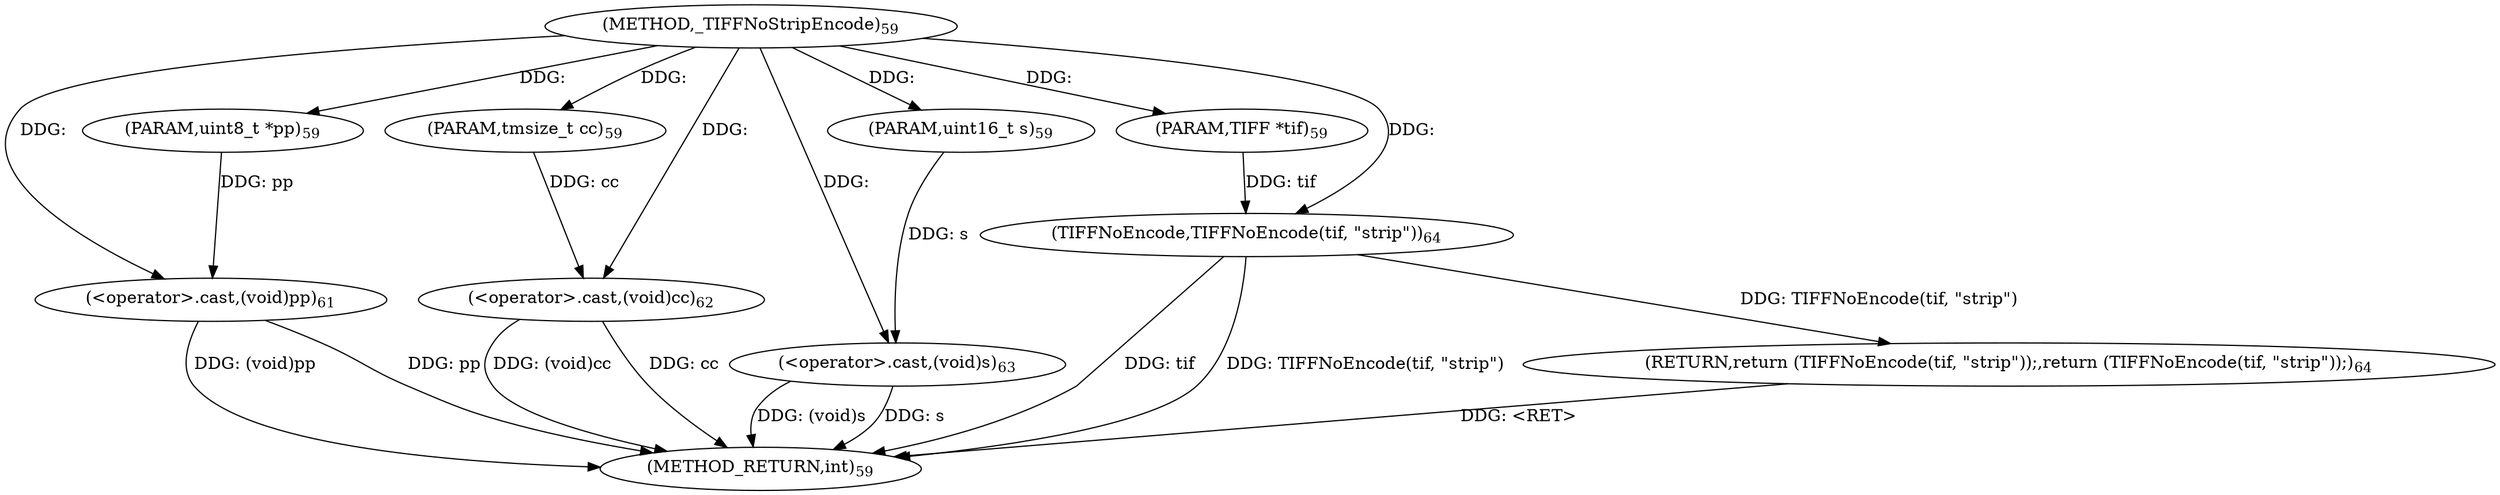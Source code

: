 digraph "_TIFFNoStripEncode" {  
"1759" [label = <(METHOD,_TIFFNoStripEncode)<SUB>59</SUB>> ]
"1778" [label = <(METHOD_RETURN,int)<SUB>59</SUB>> ]
"1760" [label = <(PARAM,TIFF *tif)<SUB>59</SUB>> ]
"1761" [label = <(PARAM,uint8_t *pp)<SUB>59</SUB>> ]
"1762" [label = <(PARAM,tmsize_t cc)<SUB>59</SUB>> ]
"1763" [label = <(PARAM,uint16_t s)<SUB>59</SUB>> ]
"1765" [label = <(&lt;operator&gt;.cast,(void)pp)<SUB>61</SUB>> ]
"1768" [label = <(&lt;operator&gt;.cast,(void)cc)<SUB>62</SUB>> ]
"1771" [label = <(&lt;operator&gt;.cast,(void)s)<SUB>63</SUB>> ]
"1774" [label = <(RETURN,return (TIFFNoEncode(tif, &quot;strip&quot;));,return (TIFFNoEncode(tif, &quot;strip&quot;));)<SUB>64</SUB>> ]
"1775" [label = <(TIFFNoEncode,TIFFNoEncode(tif, &quot;strip&quot;))<SUB>64</SUB>> ]
  "1774" -> "1778"  [ label = "DDG: &lt;RET&gt;"] 
  "1765" -> "1778"  [ label = "DDG: pp"] 
  "1765" -> "1778"  [ label = "DDG: (void)pp"] 
  "1768" -> "1778"  [ label = "DDG: cc"] 
  "1768" -> "1778"  [ label = "DDG: (void)cc"] 
  "1771" -> "1778"  [ label = "DDG: s"] 
  "1771" -> "1778"  [ label = "DDG: (void)s"] 
  "1775" -> "1778"  [ label = "DDG: tif"] 
  "1775" -> "1778"  [ label = "DDG: TIFFNoEncode(tif, &quot;strip&quot;)"] 
  "1759" -> "1760"  [ label = "DDG: "] 
  "1759" -> "1761"  [ label = "DDG: "] 
  "1759" -> "1762"  [ label = "DDG: "] 
  "1759" -> "1763"  [ label = "DDG: "] 
  "1761" -> "1765"  [ label = "DDG: pp"] 
  "1759" -> "1765"  [ label = "DDG: "] 
  "1762" -> "1768"  [ label = "DDG: cc"] 
  "1759" -> "1768"  [ label = "DDG: "] 
  "1763" -> "1771"  [ label = "DDG: s"] 
  "1759" -> "1771"  [ label = "DDG: "] 
  "1775" -> "1774"  [ label = "DDG: TIFFNoEncode(tif, &quot;strip&quot;)"] 
  "1760" -> "1775"  [ label = "DDG: tif"] 
  "1759" -> "1775"  [ label = "DDG: "] 
}
